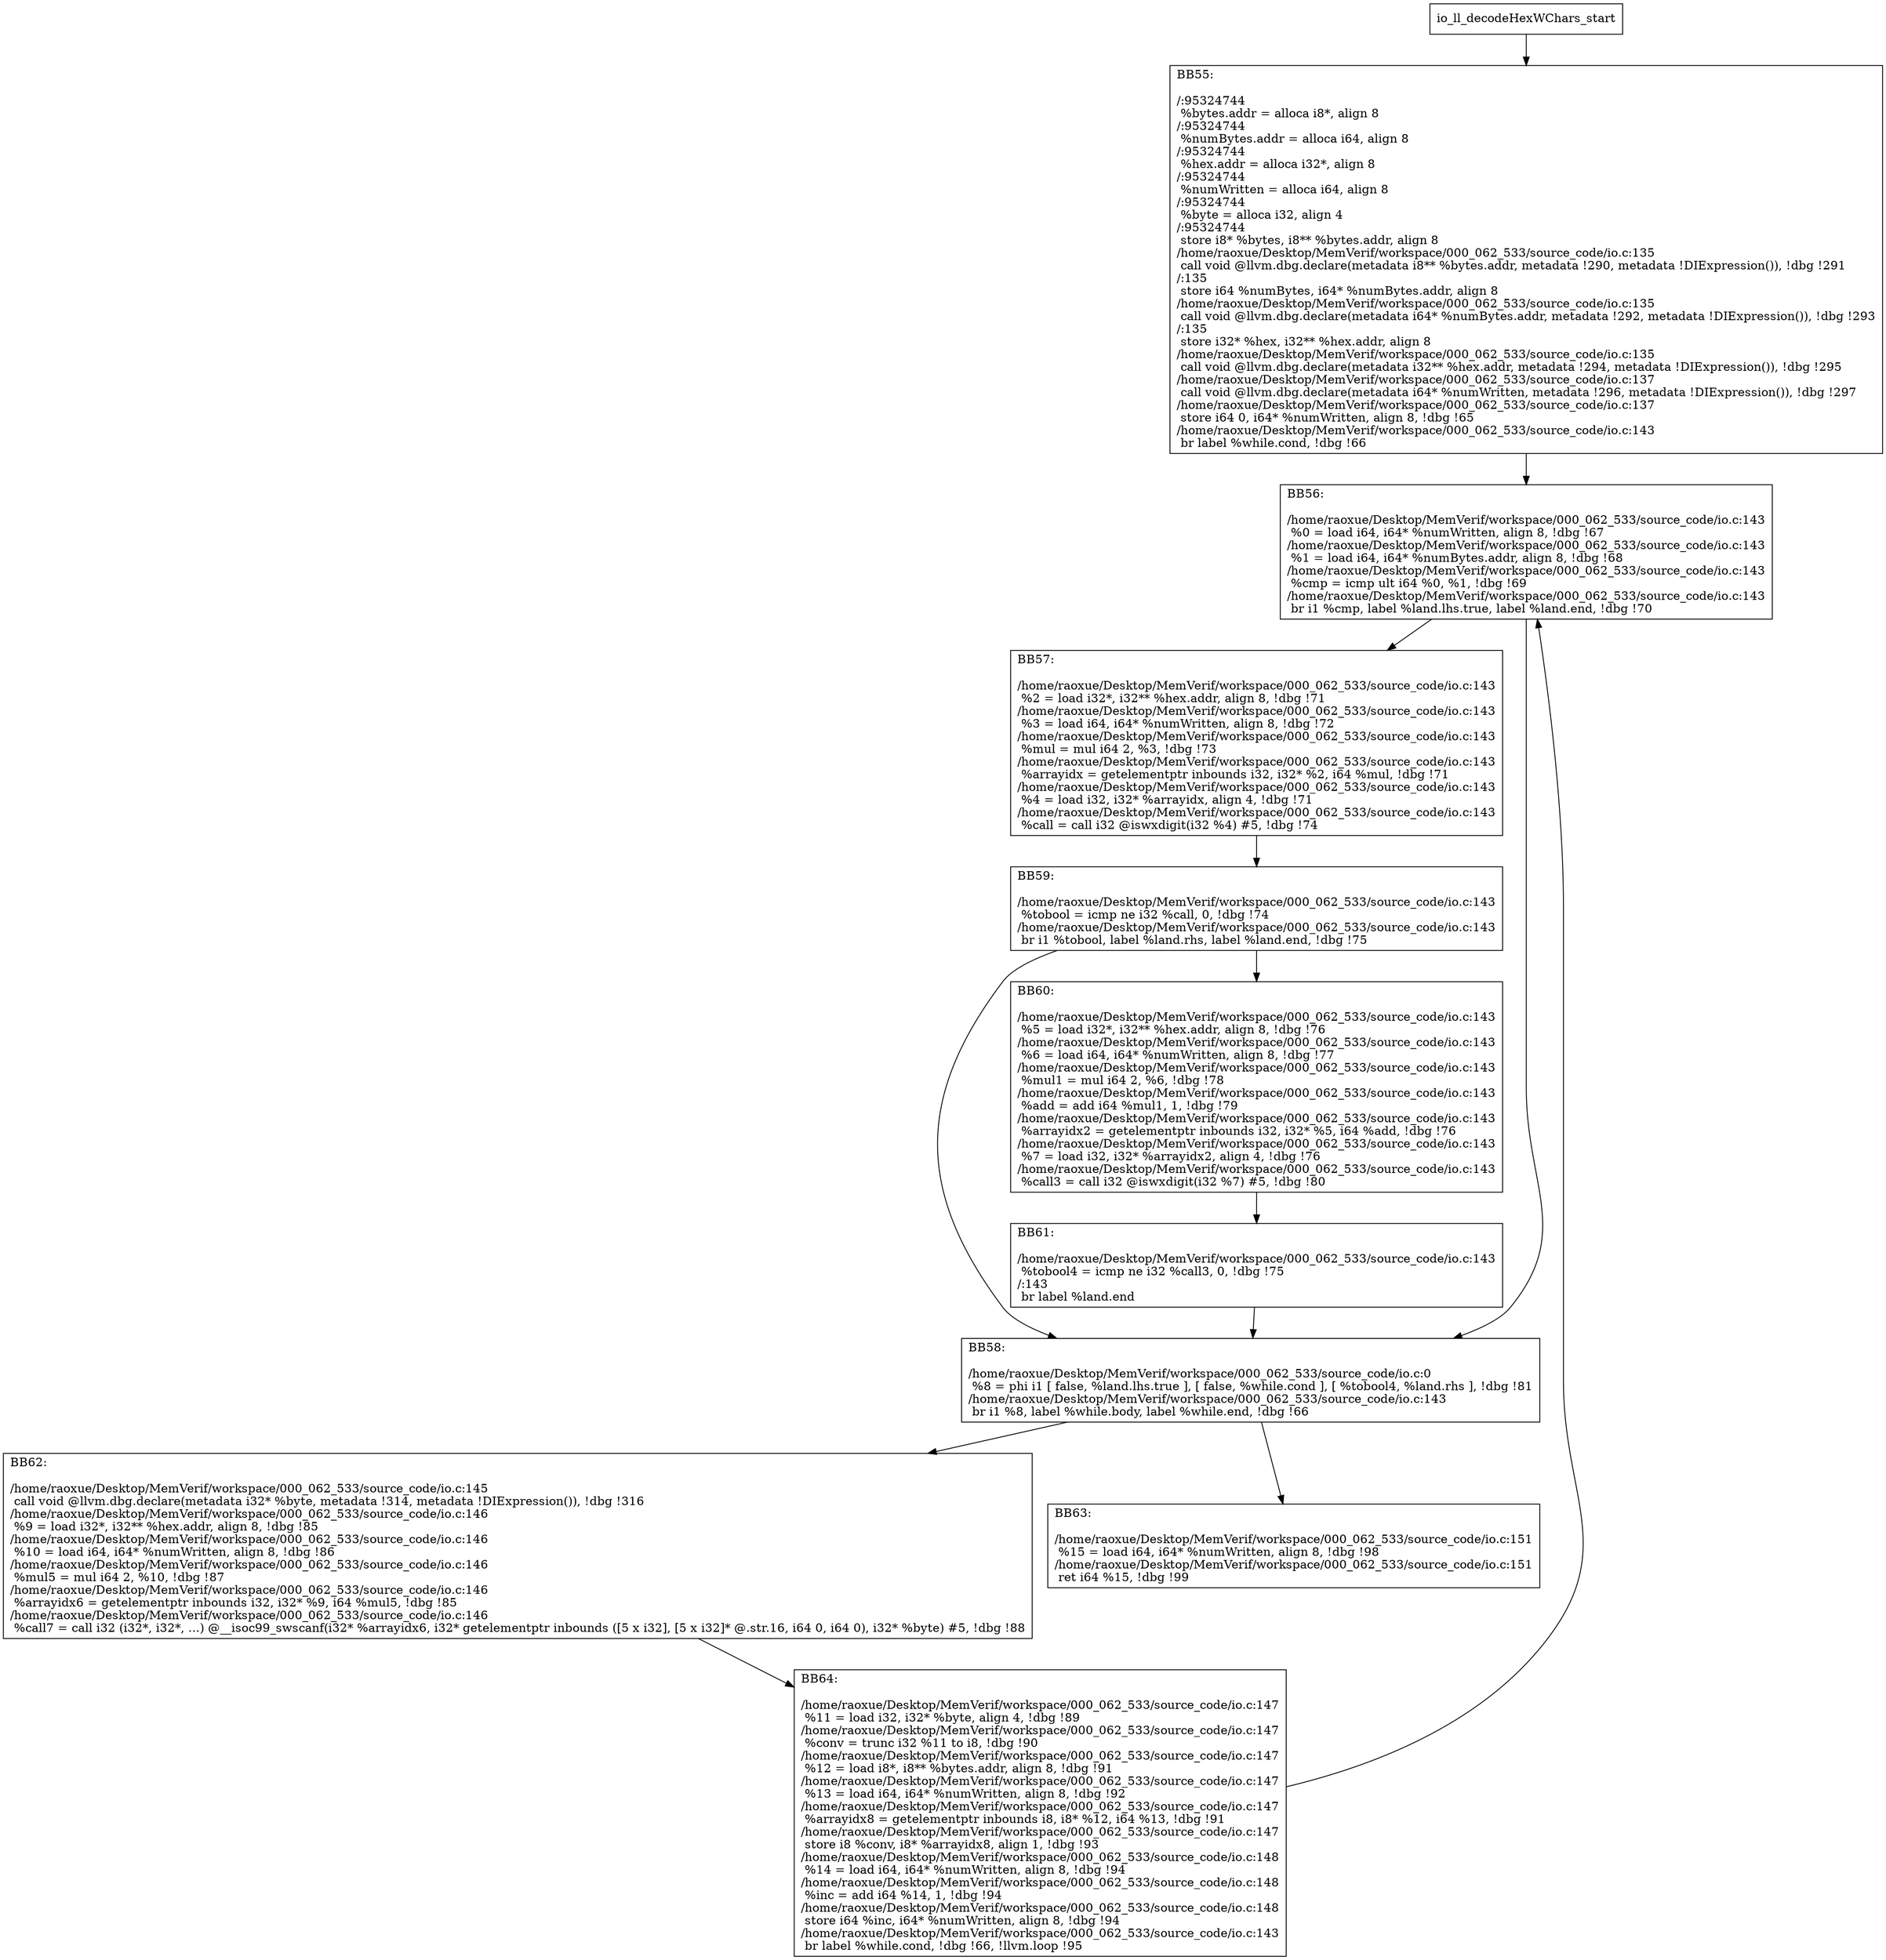 digraph "CFG for'io_ll_decodeHexWChars' function" {
	BBio_ll_decodeHexWChars_start[shape=record,label="{io_ll_decodeHexWChars_start}"];
	BBio_ll_decodeHexWChars_start-> io_ll_decodeHexWCharsBB55;
	io_ll_decodeHexWCharsBB55 [shape=record, label="{BB55:\l\l/:95324744\l
  %bytes.addr = alloca i8*, align 8\l
/:95324744\l
  %numBytes.addr = alloca i64, align 8\l
/:95324744\l
  %hex.addr = alloca i32*, align 8\l
/:95324744\l
  %numWritten = alloca i64, align 8\l
/:95324744\l
  %byte = alloca i32, align 4\l
/:95324744\l
  store i8* %bytes, i8** %bytes.addr, align 8\l
/home/raoxue/Desktop/MemVerif/workspace/000_062_533/source_code/io.c:135\l
  call void @llvm.dbg.declare(metadata i8** %bytes.addr, metadata !290, metadata !DIExpression()), !dbg !291\l
/:135\l
  store i64 %numBytes, i64* %numBytes.addr, align 8\l
/home/raoxue/Desktop/MemVerif/workspace/000_062_533/source_code/io.c:135\l
  call void @llvm.dbg.declare(metadata i64* %numBytes.addr, metadata !292, metadata !DIExpression()), !dbg !293\l
/:135\l
  store i32* %hex, i32** %hex.addr, align 8\l
/home/raoxue/Desktop/MemVerif/workspace/000_062_533/source_code/io.c:135\l
  call void @llvm.dbg.declare(metadata i32** %hex.addr, metadata !294, metadata !DIExpression()), !dbg !295\l
/home/raoxue/Desktop/MemVerif/workspace/000_062_533/source_code/io.c:137\l
  call void @llvm.dbg.declare(metadata i64* %numWritten, metadata !296, metadata !DIExpression()), !dbg !297\l
/home/raoxue/Desktop/MemVerif/workspace/000_062_533/source_code/io.c:137\l
  store i64 0, i64* %numWritten, align 8, !dbg !65\l
/home/raoxue/Desktop/MemVerif/workspace/000_062_533/source_code/io.c:143\l
  br label %while.cond, !dbg !66\l
}"];
	io_ll_decodeHexWCharsBB55-> io_ll_decodeHexWCharsBB56;
	io_ll_decodeHexWCharsBB56 [shape=record, label="{BB56:\l\l/home/raoxue/Desktop/MemVerif/workspace/000_062_533/source_code/io.c:143\l
  %0 = load i64, i64* %numWritten, align 8, !dbg !67\l
/home/raoxue/Desktop/MemVerif/workspace/000_062_533/source_code/io.c:143\l
  %1 = load i64, i64* %numBytes.addr, align 8, !dbg !68\l
/home/raoxue/Desktop/MemVerif/workspace/000_062_533/source_code/io.c:143\l
  %cmp = icmp ult i64 %0, %1, !dbg !69\l
/home/raoxue/Desktop/MemVerif/workspace/000_062_533/source_code/io.c:143\l
  br i1 %cmp, label %land.lhs.true, label %land.end, !dbg !70\l
}"];
	io_ll_decodeHexWCharsBB56-> io_ll_decodeHexWCharsBB57;
	io_ll_decodeHexWCharsBB56-> io_ll_decodeHexWCharsBB58;
	io_ll_decodeHexWCharsBB57 [shape=record, label="{BB57:\l\l/home/raoxue/Desktop/MemVerif/workspace/000_062_533/source_code/io.c:143\l
  %2 = load i32*, i32** %hex.addr, align 8, !dbg !71\l
/home/raoxue/Desktop/MemVerif/workspace/000_062_533/source_code/io.c:143\l
  %3 = load i64, i64* %numWritten, align 8, !dbg !72\l
/home/raoxue/Desktop/MemVerif/workspace/000_062_533/source_code/io.c:143\l
  %mul = mul i64 2, %3, !dbg !73\l
/home/raoxue/Desktop/MemVerif/workspace/000_062_533/source_code/io.c:143\l
  %arrayidx = getelementptr inbounds i32, i32* %2, i64 %mul, !dbg !71\l
/home/raoxue/Desktop/MemVerif/workspace/000_062_533/source_code/io.c:143\l
  %4 = load i32, i32* %arrayidx, align 4, !dbg !71\l
/home/raoxue/Desktop/MemVerif/workspace/000_062_533/source_code/io.c:143\l
  %call = call i32 @iswxdigit(i32 %4) #5, !dbg !74\l
}"];
	io_ll_decodeHexWCharsBB57-> io_ll_decodeHexWCharsBB59;
	io_ll_decodeHexWCharsBB59 [shape=record, label="{BB59:\l\l/home/raoxue/Desktop/MemVerif/workspace/000_062_533/source_code/io.c:143\l
  %tobool = icmp ne i32 %call, 0, !dbg !74\l
/home/raoxue/Desktop/MemVerif/workspace/000_062_533/source_code/io.c:143\l
  br i1 %tobool, label %land.rhs, label %land.end, !dbg !75\l
}"];
	io_ll_decodeHexWCharsBB59-> io_ll_decodeHexWCharsBB60;
	io_ll_decodeHexWCharsBB59-> io_ll_decodeHexWCharsBB58;
	io_ll_decodeHexWCharsBB60 [shape=record, label="{BB60:\l\l/home/raoxue/Desktop/MemVerif/workspace/000_062_533/source_code/io.c:143\l
  %5 = load i32*, i32** %hex.addr, align 8, !dbg !76\l
/home/raoxue/Desktop/MemVerif/workspace/000_062_533/source_code/io.c:143\l
  %6 = load i64, i64* %numWritten, align 8, !dbg !77\l
/home/raoxue/Desktop/MemVerif/workspace/000_062_533/source_code/io.c:143\l
  %mul1 = mul i64 2, %6, !dbg !78\l
/home/raoxue/Desktop/MemVerif/workspace/000_062_533/source_code/io.c:143\l
  %add = add i64 %mul1, 1, !dbg !79\l
/home/raoxue/Desktop/MemVerif/workspace/000_062_533/source_code/io.c:143\l
  %arrayidx2 = getelementptr inbounds i32, i32* %5, i64 %add, !dbg !76\l
/home/raoxue/Desktop/MemVerif/workspace/000_062_533/source_code/io.c:143\l
  %7 = load i32, i32* %arrayidx2, align 4, !dbg !76\l
/home/raoxue/Desktop/MemVerif/workspace/000_062_533/source_code/io.c:143\l
  %call3 = call i32 @iswxdigit(i32 %7) #5, !dbg !80\l
}"];
	io_ll_decodeHexWCharsBB60-> io_ll_decodeHexWCharsBB61;
	io_ll_decodeHexWCharsBB61 [shape=record, label="{BB61:\l\l/home/raoxue/Desktop/MemVerif/workspace/000_062_533/source_code/io.c:143\l
  %tobool4 = icmp ne i32 %call3, 0, !dbg !75\l
/:143\l
  br label %land.end\l
}"];
	io_ll_decodeHexWCharsBB61-> io_ll_decodeHexWCharsBB58;
	io_ll_decodeHexWCharsBB58 [shape=record, label="{BB58:\l\l/home/raoxue/Desktop/MemVerif/workspace/000_062_533/source_code/io.c:0\l
  %8 = phi i1 [ false, %land.lhs.true ], [ false, %while.cond ], [ %tobool4, %land.rhs ], !dbg !81\l
/home/raoxue/Desktop/MemVerif/workspace/000_062_533/source_code/io.c:143\l
  br i1 %8, label %while.body, label %while.end, !dbg !66\l
}"];
	io_ll_decodeHexWCharsBB58-> io_ll_decodeHexWCharsBB62;
	io_ll_decodeHexWCharsBB58-> io_ll_decodeHexWCharsBB63;
	io_ll_decodeHexWCharsBB62 [shape=record, label="{BB62:\l\l/home/raoxue/Desktop/MemVerif/workspace/000_062_533/source_code/io.c:145\l
  call void @llvm.dbg.declare(metadata i32* %byte, metadata !314, metadata !DIExpression()), !dbg !316\l
/home/raoxue/Desktop/MemVerif/workspace/000_062_533/source_code/io.c:146\l
  %9 = load i32*, i32** %hex.addr, align 8, !dbg !85\l
/home/raoxue/Desktop/MemVerif/workspace/000_062_533/source_code/io.c:146\l
  %10 = load i64, i64* %numWritten, align 8, !dbg !86\l
/home/raoxue/Desktop/MemVerif/workspace/000_062_533/source_code/io.c:146\l
  %mul5 = mul i64 2, %10, !dbg !87\l
/home/raoxue/Desktop/MemVerif/workspace/000_062_533/source_code/io.c:146\l
  %arrayidx6 = getelementptr inbounds i32, i32* %9, i64 %mul5, !dbg !85\l
/home/raoxue/Desktop/MemVerif/workspace/000_062_533/source_code/io.c:146\l
  %call7 = call i32 (i32*, i32*, ...) @__isoc99_swscanf(i32* %arrayidx6, i32* getelementptr inbounds ([5 x i32], [5 x i32]* @.str.16, i64 0, i64 0), i32* %byte) #5, !dbg !88\l
}"];
	io_ll_decodeHexWCharsBB62-> io_ll_decodeHexWCharsBB64;
	io_ll_decodeHexWCharsBB64 [shape=record, label="{BB64:\l\l/home/raoxue/Desktop/MemVerif/workspace/000_062_533/source_code/io.c:147\l
  %11 = load i32, i32* %byte, align 4, !dbg !89\l
/home/raoxue/Desktop/MemVerif/workspace/000_062_533/source_code/io.c:147\l
  %conv = trunc i32 %11 to i8, !dbg !90\l
/home/raoxue/Desktop/MemVerif/workspace/000_062_533/source_code/io.c:147\l
  %12 = load i8*, i8** %bytes.addr, align 8, !dbg !91\l
/home/raoxue/Desktop/MemVerif/workspace/000_062_533/source_code/io.c:147\l
  %13 = load i64, i64* %numWritten, align 8, !dbg !92\l
/home/raoxue/Desktop/MemVerif/workspace/000_062_533/source_code/io.c:147\l
  %arrayidx8 = getelementptr inbounds i8, i8* %12, i64 %13, !dbg !91\l
/home/raoxue/Desktop/MemVerif/workspace/000_062_533/source_code/io.c:147\l
  store i8 %conv, i8* %arrayidx8, align 1, !dbg !93\l
/home/raoxue/Desktop/MemVerif/workspace/000_062_533/source_code/io.c:148\l
  %14 = load i64, i64* %numWritten, align 8, !dbg !94\l
/home/raoxue/Desktop/MemVerif/workspace/000_062_533/source_code/io.c:148\l
  %inc = add i64 %14, 1, !dbg !94\l
/home/raoxue/Desktop/MemVerif/workspace/000_062_533/source_code/io.c:148\l
  store i64 %inc, i64* %numWritten, align 8, !dbg !94\l
/home/raoxue/Desktop/MemVerif/workspace/000_062_533/source_code/io.c:143\l
  br label %while.cond, !dbg !66, !llvm.loop !95\l
}"];
	io_ll_decodeHexWCharsBB64-> io_ll_decodeHexWCharsBB56;
	io_ll_decodeHexWCharsBB63 [shape=record, label="{BB63:\l\l/home/raoxue/Desktop/MemVerif/workspace/000_062_533/source_code/io.c:151\l
  %15 = load i64, i64* %numWritten, align 8, !dbg !98\l
/home/raoxue/Desktop/MemVerif/workspace/000_062_533/source_code/io.c:151\l
  ret i64 %15, !dbg !99\l
}"];
}
